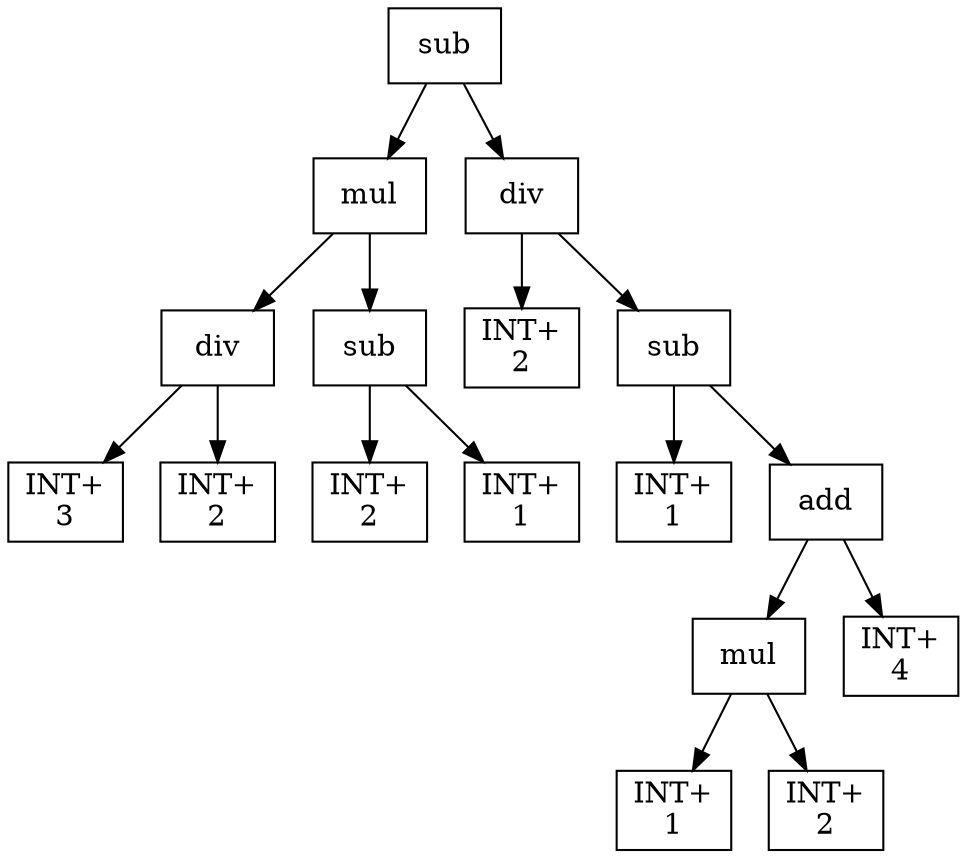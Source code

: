 digraph expr {
  node [shape=box];
  n1 [label="sub"];
  n2 [label="mul"];
  n3 [label="div"];
  n4 [label="INT+\n3"];
  n5 [label="INT+\n2"];
  n3 -> n4;
  n3 -> n5;
  n6 [label="sub"];
  n7 [label="INT+\n2"];
  n8 [label="INT+\n1"];
  n6 -> n7;
  n6 -> n8;
  n2 -> n3;
  n2 -> n6;
  n9 [label="div"];
  n10 [label="INT+\n2"];
  n11 [label="sub"];
  n12 [label="INT+\n1"];
  n13 [label="add"];
  n14 [label="mul"];
  n15 [label="INT+\n1"];
  n16 [label="INT+\n2"];
  n14 -> n15;
  n14 -> n16;
  n17 [label="INT+\n4"];
  n13 -> n14;
  n13 -> n17;
  n11 -> n12;
  n11 -> n13;
  n9 -> n10;
  n9 -> n11;
  n1 -> n2;
  n1 -> n9;
}